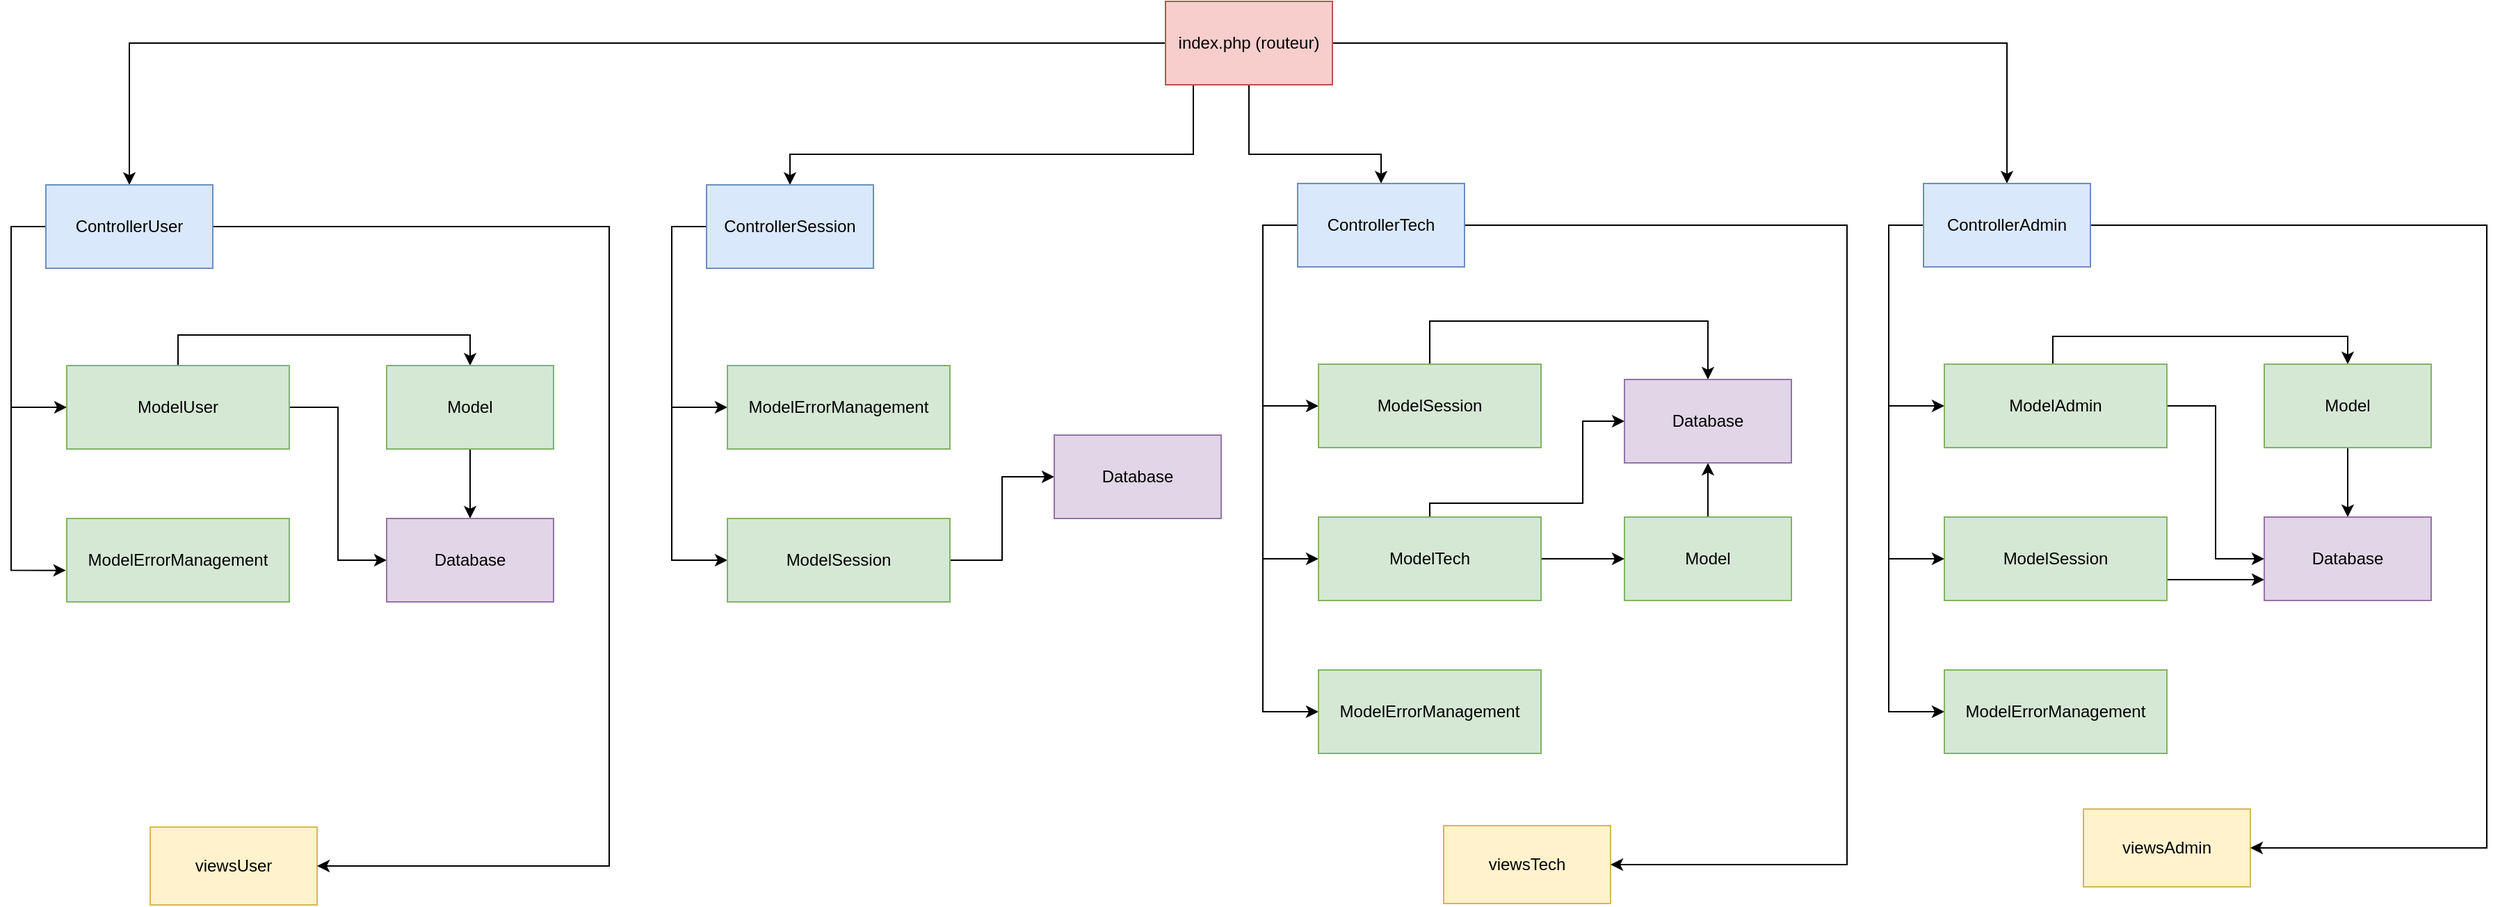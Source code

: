 <mxfile version="20.3.0" type="device"><diagram id="-VbdLUltczjaKfe0tPAr" name="Page-1"><mxGraphModel dx="3831" dy="-707" grid="1" gridSize="10" guides="1" tooltips="1" connect="1" arrows="1" fold="1" page="1" pageScale="1" pageWidth="1169" pageHeight="827" math="0" shadow="0"><root><mxCell id="0"/><mxCell id="1" parent="0"/><mxCell id="6vP3WymjREcSCefgNMUO-146" value="viewsAdmin" style="rounded=0;whiteSpace=wrap;html=1;fillColor=#fff2cc;strokeColor=#d6b656;" parent="1" vertex="1"><mxGeometry x="-830" y="2311" width="120" height="56" as="geometry"/></mxCell><mxCell id="6vP3WymjREcSCefgNMUO-147" value="viewsTech" style="rounded=0;whiteSpace=wrap;html=1;fillColor=#fff2cc;strokeColor=#d6b656;" parent="1" vertex="1"><mxGeometry x="-1290" y="2323" width="120" height="56" as="geometry"/></mxCell><mxCell id="6vP3WymjREcSCefgNMUO-148" value="viewsUser" style="rounded=0;whiteSpace=wrap;html=1;fillColor=#fff2cc;strokeColor=#d6b656;" parent="1" vertex="1"><mxGeometry x="-2220" y="2324" width="120" height="56" as="geometry"/></mxCell><mxCell id="6vP3WymjREcSCefgNMUO-213" style="edgeStyle=orthogonalEdgeStyle;rounded=0;orthogonalLoop=1;jettySize=auto;html=1;entryX=0.5;entryY=0;entryDx=0;entryDy=0;" parent="1" source="6vP3WymjREcSCefgNMUO-149" target="6vP3WymjREcSCefgNMUO-151" edge="1"><mxGeometry relative="1" as="geometry"/></mxCell><mxCell id="6vP3WymjREcSCefgNMUO-214" style="edgeStyle=orthogonalEdgeStyle;rounded=0;orthogonalLoop=1;jettySize=auto;html=1;entryX=0.5;entryY=0;entryDx=0;entryDy=0;" parent="1" source="6vP3WymjREcSCefgNMUO-149" target="6vP3WymjREcSCefgNMUO-153" edge="1"><mxGeometry relative="1" as="geometry"/></mxCell><mxCell id="6vP3WymjREcSCefgNMUO-215" style="edgeStyle=orthogonalEdgeStyle;rounded=0;orthogonalLoop=1;jettySize=auto;html=1;entryX=0.5;entryY=0;entryDx=0;entryDy=0;" parent="1" source="6vP3WymjREcSCefgNMUO-149" target="6vP3WymjREcSCefgNMUO-150" edge="1"><mxGeometry relative="1" as="geometry"><Array as="points"><mxPoint x="-1430" y="1840"/><mxPoint x="-1335" y="1840"/></Array></mxGeometry></mxCell><mxCell id="6vP3WymjREcSCefgNMUO-216" style="edgeStyle=orthogonalEdgeStyle;rounded=0;orthogonalLoop=1;jettySize=auto;html=1;entryX=0.5;entryY=0;entryDx=0;entryDy=0;" parent="1" source="6vP3WymjREcSCefgNMUO-149" target="6vP3WymjREcSCefgNMUO-152" edge="1"><mxGeometry relative="1" as="geometry"><Array as="points"><mxPoint x="-1470" y="1840"/><mxPoint x="-1760" y="1840"/></Array></mxGeometry></mxCell><mxCell id="6vP3WymjREcSCefgNMUO-149" value="index.php (routeur)" style="rounded=0;whiteSpace=wrap;html=1;fillColor=#f8cecc;strokeColor=#b85450;" parent="1" vertex="1"><mxGeometry x="-1490" y="1730" width="120" height="60" as="geometry"/></mxCell><mxCell id="6vP3WymjREcSCefgNMUO-170" style="edgeStyle=orthogonalEdgeStyle;rounded=0;orthogonalLoop=1;jettySize=auto;html=1;entryX=0;entryY=0.5;entryDx=0;entryDy=0;" parent="1" source="6vP3WymjREcSCefgNMUO-150" target="6vP3WymjREcSCefgNMUO-160" edge="1"><mxGeometry relative="1" as="geometry"><Array as="points"><mxPoint x="-1420" y="1891"/><mxPoint x="-1420" y="2021"/></Array></mxGeometry></mxCell><mxCell id="6vP3WymjREcSCefgNMUO-171" style="edgeStyle=orthogonalEdgeStyle;rounded=0;orthogonalLoop=1;jettySize=auto;html=1;entryX=0;entryY=0.5;entryDx=0;entryDy=0;" parent="1" source="6vP3WymjREcSCefgNMUO-150" target="6vP3WymjREcSCefgNMUO-158" edge="1"><mxGeometry relative="1" as="geometry"><Array as="points"><mxPoint x="-1420" y="1891"/><mxPoint x="-1420" y="2131"/></Array></mxGeometry></mxCell><mxCell id="6vP3WymjREcSCefgNMUO-172" style="edgeStyle=orthogonalEdgeStyle;rounded=0;orthogonalLoop=1;jettySize=auto;html=1;entryX=0;entryY=0.5;entryDx=0;entryDy=0;" parent="1" source="6vP3WymjREcSCefgNMUO-150" target="6vP3WymjREcSCefgNMUO-159" edge="1"><mxGeometry relative="1" as="geometry"><Array as="points"><mxPoint x="-1420" y="1891"/><mxPoint x="-1420" y="2241"/></Array></mxGeometry></mxCell><mxCell id="6vP3WymjREcSCefgNMUO-179" style="edgeStyle=orthogonalEdgeStyle;rounded=0;orthogonalLoop=1;jettySize=auto;html=1;entryX=1;entryY=0.5;entryDx=0;entryDy=0;" parent="1" source="6vP3WymjREcSCefgNMUO-150" target="6vP3WymjREcSCefgNMUO-147" edge="1"><mxGeometry relative="1" as="geometry"><Array as="points"><mxPoint x="-1000" y="1891"/><mxPoint x="-1000" y="2351"/></Array></mxGeometry></mxCell><mxCell id="6vP3WymjREcSCefgNMUO-150" value="ControllerTech" style="whiteSpace=wrap;html=1;rounded=0;fillColor=#dae8fc;strokeColor=#6c8ebf;" parent="1" vertex="1"><mxGeometry x="-1395" y="1861" width="120" height="60" as="geometry"/></mxCell><mxCell id="6vP3WymjREcSCefgNMUO-168" style="edgeStyle=orthogonalEdgeStyle;rounded=0;orthogonalLoop=1;jettySize=auto;html=1;entryX=0;entryY=0.5;entryDx=0;entryDy=0;" parent="1" source="6vP3WymjREcSCefgNMUO-151" target="6vP3WymjREcSCefgNMUO-161" edge="1"><mxGeometry relative="1" as="geometry"><Array as="points"><mxPoint x="-2320" y="1892"/><mxPoint x="-2320" y="2022"/></Array></mxGeometry></mxCell><mxCell id="6vP3WymjREcSCefgNMUO-169" style="edgeStyle=orthogonalEdgeStyle;rounded=0;orthogonalLoop=1;jettySize=auto;html=1;entryX=-0.004;entryY=0.622;entryDx=0;entryDy=0;entryPerimeter=0;" parent="1" source="6vP3WymjREcSCefgNMUO-151" target="6vP3WymjREcSCefgNMUO-162" edge="1"><mxGeometry relative="1" as="geometry"><Array as="points"><mxPoint x="-2320" y="1892"/><mxPoint x="-2320" y="2139"/></Array></mxGeometry></mxCell><mxCell id="6vP3WymjREcSCefgNMUO-180" style="edgeStyle=orthogonalEdgeStyle;rounded=0;orthogonalLoop=1;jettySize=auto;html=1;entryX=1;entryY=0.5;entryDx=0;entryDy=0;" parent="1" source="6vP3WymjREcSCefgNMUO-151" target="6vP3WymjREcSCefgNMUO-148" edge="1"><mxGeometry relative="1" as="geometry"><Array as="points"><mxPoint x="-1890" y="1892"/><mxPoint x="-1890" y="2352"/></Array></mxGeometry></mxCell><mxCell id="6vP3WymjREcSCefgNMUO-151" value="ControllerUser" style="whiteSpace=wrap;html=1;rounded=0;fillColor=#dae8fc;strokeColor=#6c8ebf;" parent="1" vertex="1"><mxGeometry x="-2295" y="1862" width="120" height="60" as="geometry"/></mxCell><mxCell id="6vP3WymjREcSCefgNMUO-173" style="edgeStyle=orthogonalEdgeStyle;rounded=0;orthogonalLoop=1;jettySize=auto;html=1;entryX=0;entryY=0.5;entryDx=0;entryDy=0;" parent="1" source="6vP3WymjREcSCefgNMUO-152" target="6vP3WymjREcSCefgNMUO-163" edge="1"><mxGeometry relative="1" as="geometry"><Array as="points"><mxPoint x="-1845" y="1892"/><mxPoint x="-1845" y="2022"/></Array></mxGeometry></mxCell><mxCell id="6vP3WymjREcSCefgNMUO-174" style="edgeStyle=orthogonalEdgeStyle;rounded=0;orthogonalLoop=1;jettySize=auto;html=1;entryX=0;entryY=0.5;entryDx=0;entryDy=0;" parent="1" source="6vP3WymjREcSCefgNMUO-152" target="6vP3WymjREcSCefgNMUO-164" edge="1"><mxGeometry relative="1" as="geometry"><Array as="points"><mxPoint x="-1845" y="1892"/><mxPoint x="-1845" y="2132"/></Array></mxGeometry></mxCell><mxCell id="6vP3WymjREcSCefgNMUO-152" value="ControllerSession" style="whiteSpace=wrap;html=1;rounded=0;fillColor=#dae8fc;strokeColor=#6c8ebf;" parent="1" vertex="1"><mxGeometry x="-1820" y="1862" width="120" height="60" as="geometry"/></mxCell><mxCell id="6vP3WymjREcSCefgNMUO-175" style="edgeStyle=orthogonalEdgeStyle;rounded=0;orthogonalLoop=1;jettySize=auto;html=1;entryX=0;entryY=0.5;entryDx=0;entryDy=0;" parent="1" source="6vP3WymjREcSCefgNMUO-153" target="6vP3WymjREcSCefgNMUO-165" edge="1"><mxGeometry relative="1" as="geometry"><Array as="points"><mxPoint x="-970" y="1891"/><mxPoint x="-970" y="2021"/></Array></mxGeometry></mxCell><mxCell id="6vP3WymjREcSCefgNMUO-176" style="edgeStyle=orthogonalEdgeStyle;rounded=0;orthogonalLoop=1;jettySize=auto;html=1;entryX=0;entryY=0.5;entryDx=0;entryDy=0;" parent="1" source="6vP3WymjREcSCefgNMUO-153" target="6vP3WymjREcSCefgNMUO-166" edge="1"><mxGeometry relative="1" as="geometry"><Array as="points"><mxPoint x="-970" y="1891"/><mxPoint x="-970" y="2131"/></Array></mxGeometry></mxCell><mxCell id="6vP3WymjREcSCefgNMUO-177" style="edgeStyle=orthogonalEdgeStyle;rounded=0;orthogonalLoop=1;jettySize=auto;html=1;entryX=0;entryY=0.5;entryDx=0;entryDy=0;" parent="1" source="6vP3WymjREcSCefgNMUO-153" target="6vP3WymjREcSCefgNMUO-167" edge="1"><mxGeometry relative="1" as="geometry"><Array as="points"><mxPoint x="-970" y="1891"/><mxPoint x="-970" y="2241"/></Array></mxGeometry></mxCell><mxCell id="6vP3WymjREcSCefgNMUO-188" style="edgeStyle=orthogonalEdgeStyle;rounded=0;orthogonalLoop=1;jettySize=auto;html=1;entryX=1;entryY=0.5;entryDx=0;entryDy=0;" parent="1" source="6vP3WymjREcSCefgNMUO-153" target="6vP3WymjREcSCefgNMUO-146" edge="1"><mxGeometry relative="1" as="geometry"><Array as="points"><mxPoint x="-540" y="1891"/><mxPoint x="-540" y="2339"/></Array></mxGeometry></mxCell><mxCell id="6vP3WymjREcSCefgNMUO-153" value="ControllerAdmin" style="whiteSpace=wrap;html=1;rounded=0;fillColor=#dae8fc;strokeColor=#6c8ebf;" parent="1" vertex="1"><mxGeometry x="-945" y="1861" width="120" height="60" as="geometry"/></mxCell><mxCell id="6vP3WymjREcSCefgNMUO-186" style="edgeStyle=orthogonalEdgeStyle;rounded=0;orthogonalLoop=1;jettySize=auto;html=1;entryX=0;entryY=0.5;entryDx=0;entryDy=0;" parent="1" source="6vP3WymjREcSCefgNMUO-158" target="6vP3WymjREcSCefgNMUO-185" edge="1"><mxGeometry relative="1" as="geometry"/></mxCell><mxCell id="6vP3WymjREcSCefgNMUO-206" style="edgeStyle=orthogonalEdgeStyle;rounded=0;orthogonalLoop=1;jettySize=auto;html=1;entryX=0;entryY=0.5;entryDx=0;entryDy=0;" parent="1" source="6vP3WymjREcSCefgNMUO-158" target="6vP3WymjREcSCefgNMUO-198" edge="1"><mxGeometry relative="1" as="geometry"><Array as="points"><mxPoint x="-1300" y="2091"/><mxPoint x="-1190" y="2091"/><mxPoint x="-1190" y="2032"/></Array></mxGeometry></mxCell><mxCell id="6vP3WymjREcSCefgNMUO-158" value="ModelTech" style="rounded=0;whiteSpace=wrap;html=1;fillColor=#d5e8d4;strokeColor=#82b366;" parent="1" vertex="1"><mxGeometry x="-1380" y="2101" width="160" height="60" as="geometry"/></mxCell><mxCell id="6vP3WymjREcSCefgNMUO-159" value="ModelErrorManagement" style="rounded=0;whiteSpace=wrap;html=1;fillColor=#d5e8d4;strokeColor=#82b366;" parent="1" vertex="1"><mxGeometry x="-1380" y="2211" width="160" height="60" as="geometry"/></mxCell><mxCell id="6vP3WymjREcSCefgNMUO-205" style="edgeStyle=orthogonalEdgeStyle;rounded=0;orthogonalLoop=1;jettySize=auto;html=1;entryX=0.5;entryY=0;entryDx=0;entryDy=0;" parent="1" source="6vP3WymjREcSCefgNMUO-160" target="6vP3WymjREcSCefgNMUO-198" edge="1"><mxGeometry relative="1" as="geometry"><Array as="points"><mxPoint x="-1300" y="1960"/><mxPoint x="-1100" y="1960"/></Array></mxGeometry></mxCell><mxCell id="6vP3WymjREcSCefgNMUO-160" value="ModelSession" style="rounded=0;whiteSpace=wrap;html=1;fillColor=#d5e8d4;strokeColor=#82b366;" parent="1" vertex="1"><mxGeometry x="-1380" y="1991" width="160" height="60" as="geometry"/></mxCell><mxCell id="-OEfMn21bYLufcSI1YaQ-1" style="edgeStyle=orthogonalEdgeStyle;rounded=0;orthogonalLoop=1;jettySize=auto;html=1;entryX=0.5;entryY=0;entryDx=0;entryDy=0;" edge="1" parent="1" source="6vP3WymjREcSCefgNMUO-161" target="6vP3WymjREcSCefgNMUO-183"><mxGeometry relative="1" as="geometry"><Array as="points"><mxPoint x="-2200" y="1970"/><mxPoint x="-1990" y="1970"/></Array></mxGeometry></mxCell><mxCell id="-OEfMn21bYLufcSI1YaQ-2" style="edgeStyle=orthogonalEdgeStyle;rounded=0;orthogonalLoop=1;jettySize=auto;html=1;entryX=0;entryY=0.5;entryDx=0;entryDy=0;" edge="1" parent="1" source="6vP3WymjREcSCefgNMUO-161" target="6vP3WymjREcSCefgNMUO-199"><mxGeometry relative="1" as="geometry"/></mxCell><mxCell id="6vP3WymjREcSCefgNMUO-161" value="ModelUser" style="rounded=0;whiteSpace=wrap;html=1;fillColor=#d5e8d4;strokeColor=#82b366;" parent="1" vertex="1"><mxGeometry x="-2280" y="1992" width="160" height="60" as="geometry"/></mxCell><mxCell id="6vP3WymjREcSCefgNMUO-162" value="ModelErrorManagement" style="rounded=0;whiteSpace=wrap;html=1;fillColor=#d5e8d4;strokeColor=#82b366;" parent="1" vertex="1"><mxGeometry x="-2280" y="2102" width="160" height="60" as="geometry"/></mxCell><mxCell id="6vP3WymjREcSCefgNMUO-163" value="ModelErrorManagement" style="rounded=0;whiteSpace=wrap;html=1;fillColor=#d5e8d4;strokeColor=#82b366;" parent="1" vertex="1"><mxGeometry x="-1805" y="1992" width="160" height="60" as="geometry"/></mxCell><mxCell id="6vP3WymjREcSCefgNMUO-202" style="edgeStyle=orthogonalEdgeStyle;rounded=0;orthogonalLoop=1;jettySize=auto;html=1;entryX=0;entryY=0.5;entryDx=0;entryDy=0;" parent="1" source="6vP3WymjREcSCefgNMUO-164" target="6vP3WymjREcSCefgNMUO-201" edge="1"><mxGeometry relative="1" as="geometry"/></mxCell><mxCell id="6vP3WymjREcSCefgNMUO-164" value="ModelSession" style="rounded=0;whiteSpace=wrap;html=1;fillColor=#d5e8d4;strokeColor=#82b366;" parent="1" vertex="1"><mxGeometry x="-1805" y="2102" width="160" height="60" as="geometry"/></mxCell><mxCell id="6vP3WymjREcSCefgNMUO-191" style="edgeStyle=orthogonalEdgeStyle;rounded=0;orthogonalLoop=1;jettySize=auto;html=1;entryX=0.5;entryY=0;entryDx=0;entryDy=0;exitX=0.5;exitY=0;exitDx=0;exitDy=0;" parent="1" source="6vP3WymjREcSCefgNMUO-165" target="6vP3WymjREcSCefgNMUO-187" edge="1"><mxGeometry relative="1" as="geometry"><Array as="points"><mxPoint x="-852" y="1991"/><mxPoint x="-852" y="1971"/><mxPoint x="-640" y="1971"/></Array></mxGeometry></mxCell><mxCell id="6vP3WymjREcSCefgNMUO-208" style="edgeStyle=orthogonalEdgeStyle;rounded=0;orthogonalLoop=1;jettySize=auto;html=1;entryX=0;entryY=0.5;entryDx=0;entryDy=0;" parent="1" source="6vP3WymjREcSCefgNMUO-165" target="6vP3WymjREcSCefgNMUO-200" edge="1"><mxGeometry relative="1" as="geometry"/></mxCell><mxCell id="6vP3WymjREcSCefgNMUO-165" value="ModelAdmin" style="rounded=0;whiteSpace=wrap;html=1;fillColor=#d5e8d4;strokeColor=#82b366;" parent="1" vertex="1"><mxGeometry x="-930" y="1991" width="160" height="60" as="geometry"/></mxCell><mxCell id="6vP3WymjREcSCefgNMUO-212" style="edgeStyle=orthogonalEdgeStyle;rounded=0;orthogonalLoop=1;jettySize=auto;html=1;entryX=0;entryY=0.75;entryDx=0;entryDy=0;" parent="1" source="6vP3WymjREcSCefgNMUO-166" target="6vP3WymjREcSCefgNMUO-200" edge="1"><mxGeometry relative="1" as="geometry"><Array as="points"><mxPoint x="-750" y="2146"/><mxPoint x="-750" y="2146"/></Array></mxGeometry></mxCell><mxCell id="6vP3WymjREcSCefgNMUO-166" value="ModelSession" style="rounded=0;whiteSpace=wrap;html=1;fillColor=#d5e8d4;strokeColor=#82b366;" parent="1" vertex="1"><mxGeometry x="-930" y="2101" width="160" height="60" as="geometry"/></mxCell><mxCell id="6vP3WymjREcSCefgNMUO-167" value="ModelErrorManagement" style="rounded=0;whiteSpace=wrap;html=1;fillColor=#d5e8d4;strokeColor=#82b366;" parent="1" vertex="1"><mxGeometry x="-930" y="2211" width="160" height="60" as="geometry"/></mxCell><mxCell id="6vP3WymjREcSCefgNMUO-204" style="edgeStyle=orthogonalEdgeStyle;rounded=0;orthogonalLoop=1;jettySize=auto;html=1;entryX=0.5;entryY=0;entryDx=0;entryDy=0;" parent="1" source="6vP3WymjREcSCefgNMUO-183" target="6vP3WymjREcSCefgNMUO-199" edge="1"><mxGeometry relative="1" as="geometry"/></mxCell><mxCell id="6vP3WymjREcSCefgNMUO-183" value="Model" style="whiteSpace=wrap;html=1;rounded=0;fillColor=#d5e8d4;strokeColor=#82b366;" parent="1" vertex="1"><mxGeometry x="-2050" y="1992" width="120" height="60" as="geometry"/></mxCell><mxCell id="6vP3WymjREcSCefgNMUO-207" style="edgeStyle=orthogonalEdgeStyle;rounded=0;orthogonalLoop=1;jettySize=auto;html=1;entryX=0.5;entryY=1;entryDx=0;entryDy=0;" parent="1" source="6vP3WymjREcSCefgNMUO-185" target="6vP3WymjREcSCefgNMUO-198" edge="1"><mxGeometry relative="1" as="geometry"/></mxCell><mxCell id="6vP3WymjREcSCefgNMUO-185" value="Model" style="whiteSpace=wrap;html=1;rounded=0;fillColor=#d5e8d4;strokeColor=#82b366;" parent="1" vertex="1"><mxGeometry x="-1160" y="2101" width="120" height="60" as="geometry"/></mxCell><mxCell id="6vP3WymjREcSCefgNMUO-209" style="edgeStyle=orthogonalEdgeStyle;rounded=0;orthogonalLoop=1;jettySize=auto;html=1;entryX=0.5;entryY=0;entryDx=0;entryDy=0;" parent="1" source="6vP3WymjREcSCefgNMUO-187" target="6vP3WymjREcSCefgNMUO-200" edge="1"><mxGeometry relative="1" as="geometry"/></mxCell><mxCell id="6vP3WymjREcSCefgNMUO-187" value="Model" style="whiteSpace=wrap;html=1;rounded=0;fillColor=#d5e8d4;strokeColor=#82b366;" parent="1" vertex="1"><mxGeometry x="-700" y="1991" width="120" height="60" as="geometry"/></mxCell><mxCell id="6vP3WymjREcSCefgNMUO-198" value="Database" style="whiteSpace=wrap;html=1;rounded=0;fillColor=#e1d5e7;strokeColor=#9673a6;" parent="1" vertex="1"><mxGeometry x="-1160" y="2002" width="120" height="60" as="geometry"/></mxCell><mxCell id="6vP3WymjREcSCefgNMUO-199" value="Database" style="whiteSpace=wrap;html=1;rounded=0;fillColor=#e1d5e7;strokeColor=#9673a6;" parent="1" vertex="1"><mxGeometry x="-2050" y="2102" width="120" height="60" as="geometry"/></mxCell><mxCell id="6vP3WymjREcSCefgNMUO-200" value="Database" style="whiteSpace=wrap;html=1;rounded=0;fillColor=#e1d5e7;strokeColor=#9673a6;" parent="1" vertex="1"><mxGeometry x="-700" y="2101" width="120" height="60" as="geometry"/></mxCell><mxCell id="6vP3WymjREcSCefgNMUO-201" value="Database" style="whiteSpace=wrap;html=1;rounded=0;fillColor=#e1d5e7;strokeColor=#9673a6;" parent="1" vertex="1"><mxGeometry x="-1570" y="2042" width="120" height="60" as="geometry"/></mxCell></root></mxGraphModel></diagram></mxfile>